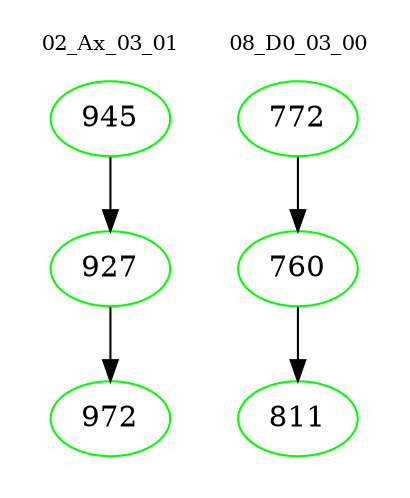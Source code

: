 digraph{
subgraph cluster_0 {
color = white
label = "02_Ax_03_01";
fontsize=10;
T0_945 [label="945", color="green"]
T0_945 -> T0_927 [color="black"]
T0_927 [label="927", color="green"]
T0_927 -> T0_972 [color="black"]
T0_972 [label="972", color="green"]
}
subgraph cluster_1 {
color = white
label = "08_D0_03_00";
fontsize=10;
T1_772 [label="772", color="green"]
T1_772 -> T1_760 [color="black"]
T1_760 [label="760", color="green"]
T1_760 -> T1_811 [color="black"]
T1_811 [label="811", color="green"]
}
}
